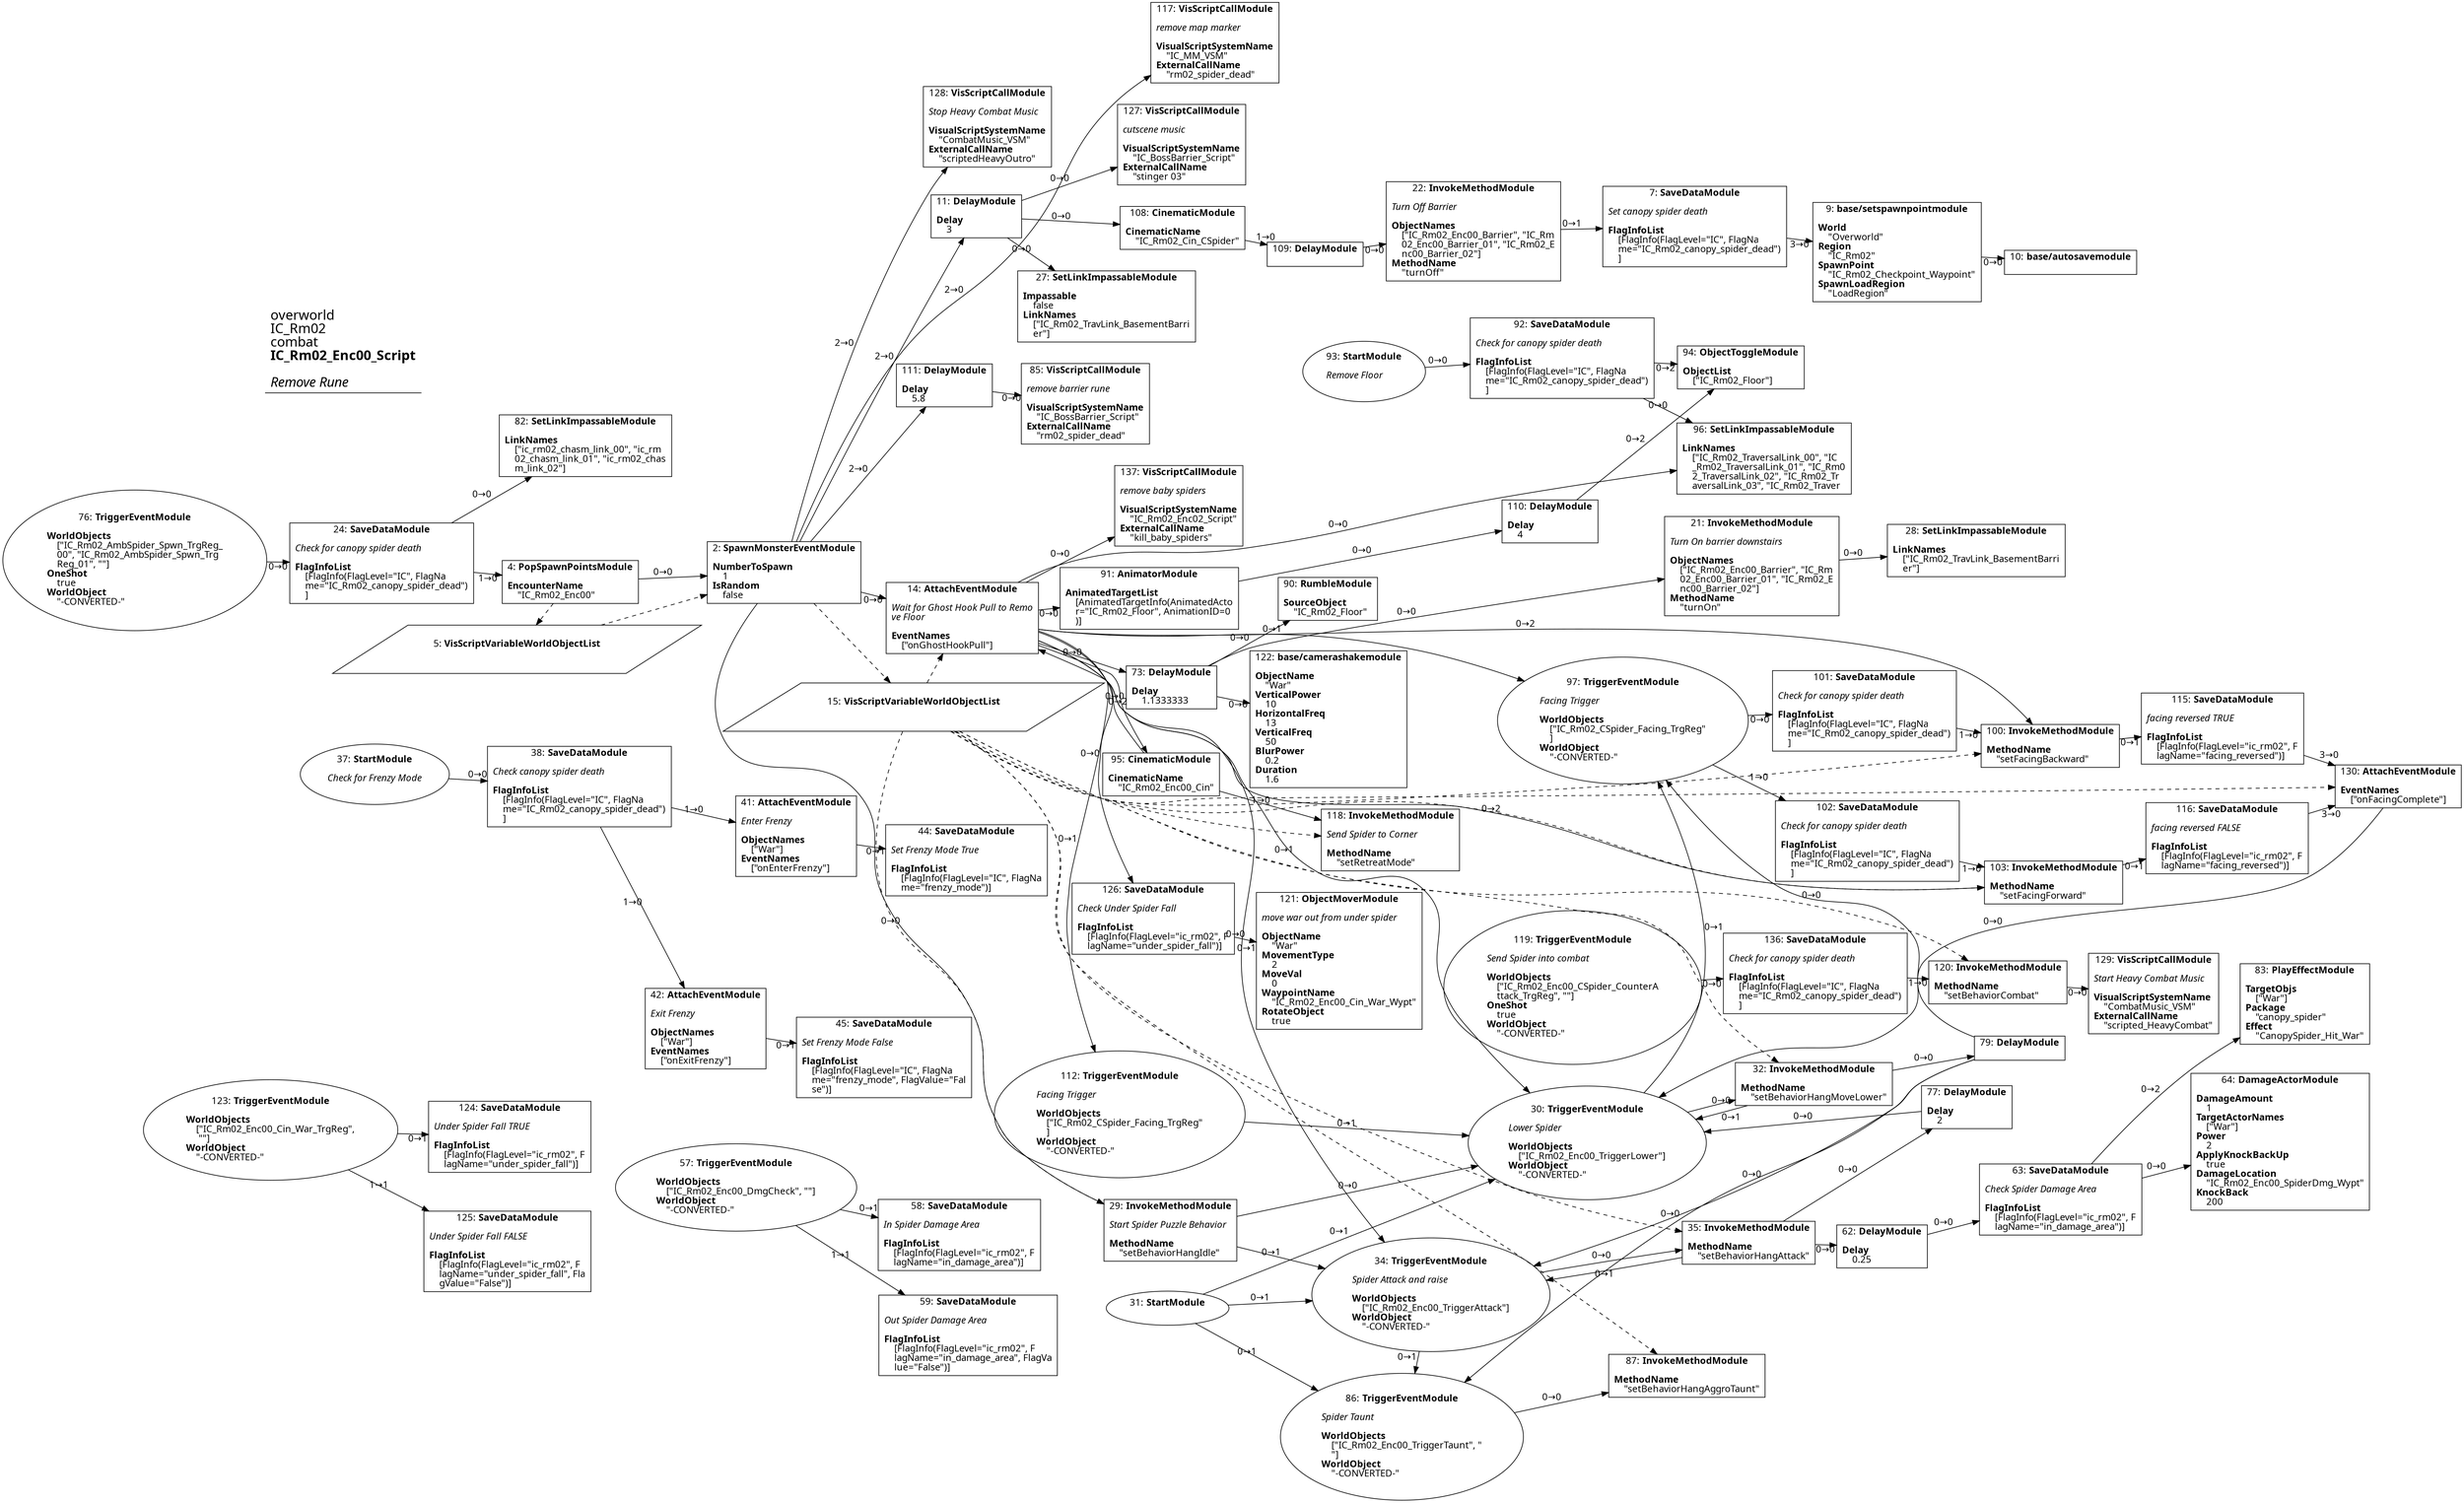 digraph {
    layout = fdp;
    overlap = prism;
    sep = "+16";
    splines = spline;

    node [ shape = box ];

    graph [ fontname = "Segoe UI" ];
    node [ fontname = "Segoe UI" ];
    edge [ fontname = "Segoe UI" ];

    2 [ label = <2: <b>SpawnMonsterEventModule</b><br/><br/><b>NumberToSpawn</b><br align="left"/>    1<br align="left"/><b>IsRandom</b><br align="left"/>    false<br align="left"/>> ];
    2 [ pos = "0.85200006,-0.24400002!" ];
    2 -> 11 [ label = "2→0" ];
    2 -> 14 [ label = "0→0" ];
    2 -> 29 [ label = "0→0" ];
    2 -> 111 [ label = "2→0" ];
    2 -> 117 [ label = "2→0" ];
    2 -> 128 [ label = "2→0" ];
    5 -> 2 [ style = dashed ];
    2 -> 15 [ style = dashed ];

    4 [ label = <4: <b>PopSpawnPointsModule</b><br/><br/><b>EncounterName</b><br align="left"/>    &quot;IC_Rm02_Enc00&quot;<br align="left"/>> ];
    4 [ pos = "0.591,-0.24400002!" ];
    4 -> 2 [ label = "0→0" ];
    4 -> 5 [ style = dashed ];

    5 [ label = <5: <b>VisScriptVariableWorldObjectList</b><br/><br/>> ];
    5 [ shape = parallelogram ]
    5 [ pos = "0.661,-0.467!" ];

    7 [ label = <7: <b>SaveDataModule</b><br/><br/><i>Set canopy spider death<br align="left"/></i><br align="left"/><b>FlagInfoList</b><br align="left"/>    [FlagInfo(FlagLevel=&quot;IC&quot;, FlagNa<br align="left"/>    me=&quot;IC_Rm02_canopy_spider_dead&quot;)<br align="left"/>    ]<br align="left"/>> ];
    7 [ pos = "2.038,0.22600001!" ];
    7 -> 9 [ label = "3→0" ];

    9 [ label = <9: <b>base/setspawnpointmodule</b><br/><br/><b>World</b><br align="left"/>    &quot;Overworld&quot;<br align="left"/><b>Region</b><br align="left"/>    &quot;IC_Rm02&quot;<br align="left"/><b>SpawnPoint</b><br align="left"/>    &quot;IC_Rm02_Checkpoint_Waypoint&quot;<br align="left"/><b>SpawnLoadRegion</b><br align="left"/>    &quot;LoadRegion&quot;<br align="left"/>> ];
    9 [ pos = "2.2680001,0.18!" ];
    9 -> 10 [ label = "0→0" ];

    10 [ label = <10: <b>base/autosavemodule</b><br/><br/>> ];
    10 [ pos = "2.4710002,0.18!" ];

    11 [ label = <11: <b>DelayModule</b><br/><br/><b>Delay</b><br align="left"/>    3<br align="left"/>> ];
    11 [ pos = "1.2290001,0.224!" ];
    11 -> 108 [ label = "0→0" ];
    11 -> 27 [ label = "0→0" ];
    11 -> 127 [ label = "0→0" ];

    14 [ label = <14: <b>AttachEventModule</b><br/><br/><i>Wait for Ghost Hook Pull to Remo<br align="left"/>ve Floor<br align="left"/></i><br align="left"/><b>EventNames</b><br align="left"/>    [&quot;onGhostHookPull&quot;]<br align="left"/>> ];
    14 [ pos = "1.228,-0.24400002!" ];
    14 -> 34 [ label = "0→1" ];
    14 -> 30 [ label = "0→1" ];
    14 -> 91 [ label = "0→0" ];
    14 -> 73 [ label = "0→0" ];
    14 -> 97 [ label = "0→1" ];
    14 -> 112 [ label = "0→1" ];
    14 -> 103 [ label = "0→2" ];
    14 -> 100 [ label = "0→2" ];
    14 -> 95 [ label = "0→0" ];
    14 -> 126 [ label = "0→0" ];
    14 -> 96 [ label = "0→0" ];
    14 -> 137 [ label = "0→0" ];
    15 -> 14 [ style = dashed ];

    15 [ label = <15: <b>VisScriptVariableWorldObjectList</b><br/><br/>> ];
    15 [ shape = parallelogram ]
    15 [ pos = "1.008,-0.537!" ];

    21 [ label = <21: <b>InvokeMethodModule</b><br/><br/><i>Turn On barrier downstairs<br align="left"/></i><br align="left"/><b>ObjectNames</b><br align="left"/>    [&quot;IC_Rm02_Enc00_Barrier&quot;, &quot;IC_Rm<br align="left"/>    02_Enc00_Barrier_01&quot;, &quot;IC_Rm02_E<br align="left"/>    nc00_Barrier_02&quot;]<br align="left"/><b>MethodName</b><br align="left"/>    &quot;turnOn&quot;<br align="left"/>> ];
    21 [ pos = "2.213,-0.289!" ];
    21 -> 28 [ label = "0→0" ];

    22 [ label = <22: <b>InvokeMethodModule</b><br/><br/><i>Turn Off Barrier<br align="left"/></i><br align="left"/><b>ObjectNames</b><br align="left"/>    [&quot;IC_Rm02_Enc00_Barrier&quot;, &quot;IC_Rm<br align="left"/>    02_Enc00_Barrier_01&quot;, &quot;IC_Rm02_E<br align="left"/>    nc00_Barrier_02&quot;]<br align="left"/><b>MethodName</b><br align="left"/>    &quot;turnOff&quot;<br align="left"/>> ];
    22 [ pos = "1.8270001,0.202!" ];
    22 -> 7 [ label = "0→1" ];

    24 [ label = <24: <b>SaveDataModule</b><br/><br/><i>Check for canopy spider death<br align="left"/></i><br align="left"/><b>FlagInfoList</b><br align="left"/>    [FlagInfo(FlagLevel=&quot;IC&quot;, FlagNa<br align="left"/>    me=&quot;IC_Rm02_canopy_spider_dead&quot;)<br align="left"/>    ]<br align="left"/>> ];
    24 [ pos = "0.33800003,-0.22100002!" ];
    24 -> 4 [ label = "1→0" ];
    24 -> 82 [ label = "0→0" ];

    27 [ label = <27: <b>SetLinkImpassableModule</b><br/><br/><b>Impassable</b><br align="left"/>    false<br align="left"/><b>LinkNames</b><br align="left"/>    [&quot;IC_Rm02_TravLink_BasementBarri<br align="left"/>    er&quot;]<br align="left"/>> ];
    27 [ pos = "1.411,0.10300001!" ];

    28 [ label = <28: <b>SetLinkImpassableModule</b><br/><br/><b>LinkNames</b><br align="left"/>    [&quot;IC_Rm02_TravLink_BasementBarri<br align="left"/>    er&quot;]<br align="left"/>> ];
    28 [ pos = "2.443,-0.289!" ];

    29 [ label = <29: <b>InvokeMethodModule</b><br/><br/><i>Start Spider Puzzle Behavior<br align="left"/></i><br align="left"/><b>MethodName</b><br align="left"/>    &quot;setBehaviorHangIdle&quot;<br align="left"/>> ];
    29 [ pos = "1.713,-1.1470001!" ];
    29 -> 30 [ label = "0→0" ];
    29 -> 34 [ label = "0→1" ];
    15 -> 29 [ style = dashed ];

    30 [ label = <30: <b>TriggerEventModule</b><br/><br/><i>Lower Spider<br align="left"/></i><br align="left"/><b>WorldObjects</b><br align="left"/>    [&quot;IC_Rm02_Enc00_TriggerLower&quot;]<br align="left"/><b>WorldObject</b><br align="left"/>    &quot;-CONVERTED-&quot;<br align="left"/>> ];
    30 [ shape = oval ]
    30 [ pos = "2.049,-1.1470001!" ];
    30 -> 32 [ label = "0→0" ];
    30 -> 97 [ label = "0→1" ];

    31 [ label = <31: <b>StartModule</b><br/><br/>> ];
    31 [ shape = oval ]
    31 [ pos = "1.7170001,-1.3700001!" ];
    31 -> 30 [ label = "0→1" ];
    31 -> 34 [ label = "0→1" ];
    31 -> 86 [ label = "0→1" ];

    32 [ label = <32: <b>InvokeMethodModule</b><br/><br/><b>MethodName</b><br align="left"/>    &quot;setBehaviorHangMoveLower&quot;<br align="left"/>> ];
    32 [ pos = "2.3500001,-1.1470001!" ];
    32 -> 30 [ label = "0→1" ];
    32 -> 79 [ label = "0→0" ];
    15 -> 32 [ style = dashed ];

    34 [ label = <34: <b>TriggerEventModule</b><br/><br/><i>Spider Attack and raise<br align="left"/></i><br align="left"/><b>WorldObjects</b><br align="left"/>    [&quot;IC_Rm02_Enc00_TriggerAttack&quot;]<br align="left"/><b>WorldObject</b><br align="left"/>    &quot;-CONVERTED-&quot;<br align="left"/>> ];
    34 [ shape = oval ]
    34 [ pos = "2.051,-1.4280001!" ];
    34 -> 35 [ label = "0→0" ];
    34 -> 86 [ label = "0→1" ];

    35 [ label = <35: <b>InvokeMethodModule</b><br/><br/><b>MethodName</b><br align="left"/>    &quot;setBehaviorHangAttack&quot;<br align="left"/>> ];
    35 [ pos = "2.388,-1.4280001!" ];
    35 -> 62 [ label = "0→0" ];
    35 -> 77 [ label = "0→0" ];
    35 -> 34 [ label = "0→1" ];
    15 -> 35 [ style = dashed ];

    37 [ label = <37: <b>StartModule</b><br/><br/><i>Check for Frenzy Mode<br align="left"/></i><br align="left"/>> ];
    37 [ shape = oval ]
    37 [ pos = "0.113000005,-0.95300007!" ];
    37 -> 38 [ label = "0→0" ];

    38 [ label = <38: <b>SaveDataModule</b><br/><br/><i>Check canopy spider death<br align="left"/></i><br align="left"/><b>FlagInfoList</b><br align="left"/>    [FlagInfo(FlagLevel=&quot;IC&quot;, FlagNa<br align="left"/>    me=&quot;IC_Rm02_canopy_spider_dead&quot;)<br align="left"/>    ]<br align="left"/>> ];
    38 [ pos = "0.317,-0.95300007!" ];
    38 -> 41 [ label = "1→0" ];
    38 -> 42 [ label = "1→0" ];

    41 [ label = <41: <b>AttachEventModule</b><br/><br/><i>Enter Frenzy<br align="left"/></i><br align="left"/><b>ObjectNames</b><br align="left"/>    [&quot;War&quot;]<br align="left"/><b>EventNames</b><br align="left"/>    [&quot;onEnterFrenzy&quot;]<br align="left"/>> ];
    41 [ pos = "0.64900005,-0.9760001!" ];
    41 -> 44 [ label = "0→1" ];

    42 [ label = <42: <b>AttachEventModule</b><br/><br/><i>Exit Frenzy<br align="left"/></i><br align="left"/><b>ObjectNames</b><br align="left"/>    [&quot;War&quot;]<br align="left"/><b>EventNames</b><br align="left"/>    [&quot;onExitFrenzy&quot;]<br align="left"/>> ];
    42 [ pos = "0.65500003,-1.1400001!" ];
    42 -> 45 [ label = "0→1" ];

    44 [ label = <44: <b>SaveDataModule</b><br/><br/><i>Set Frenzy Mode True<br align="left"/></i><br align="left"/><b>FlagInfoList</b><br align="left"/>    [FlagInfo(FlagLevel=&quot;IC&quot;, FlagNa<br align="left"/>    me=&quot;frenzy_mode&quot;)]<br align="left"/>> ];
    44 [ pos = "0.91300005,-0.95300007!" ];

    45 [ label = <45: <b>SaveDataModule</b><br/><br/><i>Set Frenzy Mode False<br align="left"/></i><br align="left"/><b>FlagInfoList</b><br align="left"/>    [FlagInfo(FlagLevel=&quot;IC&quot;, FlagNa<br align="left"/>    me=&quot;frenzy_mode&quot;, FlagValue=&quot;Fal<br align="left"/>    se&quot;)]<br align="left"/>> ];
    45 [ pos = "0.919,-1.1170001!" ];

    57 [ label = <57: <b>TriggerEventModule</b><br/><br/><b>WorldObjects</b><br align="left"/>    [&quot;IC_Rm02_Enc00_DmgCheck&quot;, &quot;&quot;]<br align="left"/><b>WorldObject</b><br align="left"/>    &quot;-CONVERTED-&quot;<br align="left"/>> ];
    57 [ shape = oval ]
    57 [ pos = "0.651,-1.439!" ];
    57 -> 58 [ label = "0→1" ];
    57 -> 59 [ label = "1→1" ];

    58 [ label = <58: <b>SaveDataModule</b><br/><br/><i>In Spider Damage Area<br align="left"/></i><br align="left"/><b>FlagInfoList</b><br align="left"/>    [FlagInfo(FlagLevel=&quot;ic_rm02&quot;, F<br align="left"/>    lagName=&quot;in_damage_area&quot;)]<br align="left"/>> ];
    58 [ pos = "0.94600004,-1.416!" ];

    59 [ label = <59: <b>SaveDataModule</b><br/><br/><i>Out Spider Damage Area<br align="left"/></i><br align="left"/><b>FlagInfoList</b><br align="left"/>    [FlagInfo(FlagLevel=&quot;ic_rm02&quot;, F<br align="left"/>    lagName=&quot;in_damage_area&quot;, FlagVa<br align="left"/>    lue=&quot;False&quot;)]<br align="left"/>> ];
    59 [ pos = "0.94600004,-1.582!" ];

    62 [ label = <62: <b>DelayModule</b><br/><br/><b>Delay</b><br align="left"/>    0.25<br align="left"/>> ];
    62 [ pos = "2.963,-1.6960001!" ];
    62 -> 63 [ label = "0→0" ];

    63 [ label = <63: <b>SaveDataModule</b><br/><br/><i>Check Spider Damage Area<br align="left"/></i><br align="left"/><b>FlagInfoList</b><br align="left"/>    [FlagInfo(FlagLevel=&quot;ic_rm02&quot;, F<br align="left"/>    lagName=&quot;in_damage_area&quot;)]<br align="left"/>> ];
    63 [ pos = "3.1430001,-1.6960001!" ];
    63 -> 64 [ label = "0→0" ];
    63 -> 83 [ label = "0→2" ];

    64 [ label = <64: <b>DamageActorModule</b><br/><br/><b>DamageAmount</b><br align="left"/>    1<br align="left"/><b>TargetActorNames</b><br align="left"/>    [&quot;War&quot;]<br align="left"/><b>Power</b><br align="left"/>    2<br align="left"/><b>ApplyKnockBackUp</b><br align="left"/>    true<br align="left"/><b>DamageLocation</b><br align="left"/>    &quot;IC_Rm02_Enc00_SpiderDmg_Wypt&quot;<br align="left"/><b>KnockBack</b><br align="left"/>    200<br align="left"/>> ];
    64 [ pos = "3.397,-1.6960001!" ];

    73 [ label = <73: <b>DelayModule</b><br/><br/><b>Delay</b><br align="left"/>    1.1333333<br align="left"/>> ];
    73 [ pos = "1.552,-0.36100003!" ];
    73 -> 90 [ label = "0→0" ];
    73 -> 122 [ label = "0→0" ];
    73 -> 21 [ label = "0→0" ];

    76 [ label = <76: <b>TriggerEventModule</b><br/><br/><b>WorldObjects</b><br align="left"/>    [&quot;IC_Rm02_AmbSpider_Spwn_TrgReg_<br align="left"/>    00&quot;, &quot;IC_Rm02_AmbSpider_Spwn_Trg<br align="left"/>    Reg_01&quot;, &quot;&quot;]<br align="left"/><b>OneShot</b><br align="left"/>    true<br align="left"/><b>WorldObject</b><br align="left"/>    &quot;-CONVERTED-&quot;<br align="left"/>> ];
    76 [ shape = oval ]
    76 [ pos = "0.053000003,-0.22100002!" ];
    76 -> 24 [ label = "0→0" ];

    77 [ label = <77: <b>DelayModule</b><br/><br/><b>Delay</b><br align="left"/>    2<br align="left"/>> ];
    77 [ pos = "2.9650002,-1.4840001!" ];
    77 -> 30 [ label = "0→0" ];

    79 [ label = <79: <b>DelayModule</b><br/><br/>> ];
    79 [ pos = "2.572,-1.1470001!" ];
    79 -> 34 [ label = "0→0" ];
    79 -> 86 [ label = "0→0" ];
    79 -> 97 [ label = "0→0" ];

    82 [ label = <82: <b>SetLinkImpassableModule</b><br/><br/><b>LinkNames</b><br align="left"/>    [&quot;ic_rm02_chasm_link_00&quot;, &quot;ic_rm<br align="left"/>    02_chasm_link_01&quot;, &quot;ic_rm02_chas<br align="left"/>    m_link_02&quot;]<br align="left"/>> ];
    82 [ pos = "0.605,0.024!" ];

    83 [ label = <83: <b>PlayEffectModule</b><br/><br/><b>TargetObjs</b><br align="left"/>    [&quot;War&quot;]<br align="left"/><b>Package</b><br align="left"/>    &quot;canopy_spider&quot;<br align="left"/><b>Effect</b><br align="left"/>    &quot;CanopySpider_Hit_War&quot;<br align="left"/>> ];
    83 [ pos = "3.3960001,-1.521!" ];

    85 [ label = <85: <b>VisScriptCallModule</b><br/><br/><i>remove barrier rune<br align="left"/></i><br align="left"/><b>VisualScriptSystemName</b><br align="left"/>    &quot;IC_BossBarrier_Script&quot;<br align="left"/><b>ExternalCallName</b><br align="left"/>    &quot;rm02_spider_dead&quot;<br align="left"/>> ];
    85 [ pos = "1.416,0.008!" ];

    86 [ label = <86: <b>TriggerEventModule</b><br/><br/><i>Spider Taunt<br align="left"/></i><br align="left"/><b>WorldObjects</b><br align="left"/>    [&quot;IC_Rm02_Enc00_TriggerTaunt&quot;, &quot;<br align="left"/>    &quot;]<br align="left"/><b>WorldObject</b><br align="left"/>    &quot;-CONVERTED-&quot;<br align="left"/>> ];
    86 [ shape = oval ]
    86 [ pos = "2.052,-1.6960001!" ];
    86 -> 87 [ label = "0→0" ];

    87 [ label = <87: <b>InvokeMethodModule</b><br/><br/><b>MethodName</b><br align="left"/>    &quot;setBehaviorHangAggroTaunt&quot;<br align="left"/>> ];
    87 [ pos = "2.43,-1.6960001!" ];
    15 -> 87 [ style = dashed ];

    90 [ label = <90: <b>RumbleModule</b><br/><br/><b>SourceObject</b><br align="left"/>    &quot;IC_Rm02_Floor&quot;<br align="left"/>> ];
    90 [ pos = "1.738,-0.36100003!" ];

    91 [ label = <91: <b>AnimatorModule</b><br/><br/><b>AnimatedTargetList</b><br align="left"/>    [AnimatedTargetInfo(AnimatedActo<br align="left"/>    r=&quot;IC_Rm02_Floor&quot;, AnimationID=0<br align="left"/>    )]<br align="left"/>> ];
    91 [ pos = "1.5500001,-0.24400002!" ];
    91 -> 110 [ label = "0→0" ];

    92 [ label = <92: <b>SaveDataModule</b><br/><br/><i>Check for canopy spider death<br align="left"/></i><br align="left"/><b>FlagInfoList</b><br align="left"/>    [FlagInfo(FlagLevel=&quot;IC&quot;, FlagNa<br align="left"/>    me=&quot;IC_Rm02_canopy_spider_dead&quot;)<br align="left"/>    ]<br align="left"/>> ];
    92 [ pos = "1.963,-0.039!" ];
    92 -> 94 [ label = "0→2" ];
    92 -> 96 [ label = "0→0" ];

    93 [ label = <93: <b>StartModule</b><br/><br/><i>Remove Floor<br align="left"/></i><br align="left"/>> ];
    93 [ shape = oval ]
    93 [ pos = "1.748,-0.039!" ];
    93 -> 92 [ label = "0→0" ];

    94 [ label = <94: <b>ObjectToggleModule</b><br/><br/><b>ObjectList</b><br align="left"/>    [&quot;IC_Rm02_Floor&quot;]<br align="left"/>> ];
    94 [ pos = "2.2110002,0.007!" ];

    95 [ label = <95: <b>CinematicModule</b><br/><br/><b>CinematicName</b><br align="left"/>    &quot;IC_Rm02_Enc00_Cin&quot;<br align="left"/>> ];
    95 [ pos = "1.552,-0.53300005!" ];
    95 -> 14 [ label = "0→2" ];
    95 -> 118 [ label = "1→0" ];

    96 [ label = <96: <b>SetLinkImpassableModule</b><br/><br/><b>LinkNames</b><br align="left"/>    [&quot;IC_Rm02_TraversalLink_00&quot;, &quot;IC<br align="left"/>    _Rm02_TraversalLink_01&quot;, &quot;IC_Rm0<br align="left"/>    2_TraversalLink_02&quot;, &quot;IC_Rm02_Tr<br align="left"/>    aversalLink_03&quot;, &quot;IC_Rm02_Traver<br align="left"/>> ];
    96 [ pos = "2.213,-0.18800001!" ];

    97 [ label = <97: <b>TriggerEventModule</b><br/><br/><i>Facing Trigger<br align="left"/></i><br align="left"/><b>WorldObjects</b><br align="left"/>    [&quot;IC_Rm02_CSpider_Facing_TrgReg&quot;<br align="left"/>    ]<br align="left"/><b>WorldObject</b><br align="left"/>    &quot;-CONVERTED-&quot;<br align="left"/>> ];
    97 [ shape = oval ]
    97 [ pos = "2.0240002,-0.46400002!" ];
    97 -> 101 [ label = "0→0" ];
    97 -> 102 [ label = "1→0" ];

    100 [ label = <100: <b>InvokeMethodModule</b><br/><br/><b>MethodName</b><br align="left"/>    &quot;setFacingBackward&quot;<br align="left"/>> ];
    100 [ pos = "2.5180001,-0.48700002!" ];
    100 -> 115 [ label = "0→1" ];
    15 -> 100 [ style = dashed ];

    101 [ label = <101: <b>SaveDataModule</b><br/><br/><i>Check for canopy spider death<br align="left"/></i><br align="left"/><b>FlagInfoList</b><br align="left"/>    [FlagInfo(FlagLevel=&quot;IC&quot;, FlagNa<br align="left"/>    me=&quot;IC_Rm02_canopy_spider_dead&quot;)<br align="left"/>    ]<br align="left"/>> ];
    101 [ pos = "2.292,-0.46400002!" ];
    101 -> 100 [ label = "1→0" ];

    102 [ label = <102: <b>SaveDataModule</b><br/><br/><i>Check for canopy spider death<br align="left"/></i><br align="left"/><b>FlagInfoList</b><br align="left"/>    [FlagInfo(FlagLevel=&quot;IC&quot;, FlagNa<br align="left"/>    me=&quot;IC_Rm02_canopy_spider_dead&quot;)<br align="left"/>    ]<br align="left"/>> ];
    102 [ pos = "2.2930002,-0.63900006!" ];
    102 -> 103 [ label = "1→0" ];

    103 [ label = <103: <b>InvokeMethodModule</b><br/><br/><b>MethodName</b><br align="left"/>    &quot;setFacingForward&quot;<br align="left"/>> ];
    103 [ pos = "2.5210001,-0.66200006!" ];
    103 -> 116 [ label = "0→1" ];
    15 -> 103 [ style = dashed ];

    108 [ label = <108: <b>CinematicModule</b><br/><br/><b>CinematicName</b><br align="left"/>    &quot;IC_Rm02_Cin_CSpider&quot;<br align="left"/>> ];
    108 [ pos = "1.4200001,0.224!" ];
    108 -> 109 [ label = "1→0" ];

    109 [ label = <109: <b>DelayModule</b><br/><br/>> ];
    109 [ pos = "1.6760001,0.202!" ];
    109 -> 22 [ label = "0→0" ];

    110 [ label = <110: <b>DelayModule</b><br/><br/><b>Delay</b><br align="left"/>    4<br align="left"/>> ];
    110 [ pos = "1.9190001,-0.24400002!" ];
    110 -> 94 [ label = "0→2" ];

    111 [ label = <111: <b>DelayModule</b><br/><br/><b>Delay</b><br align="left"/>    5.8<br align="left"/>> ];
    111 [ pos = "1.23,0.008!" ];
    111 -> 85 [ label = "0→0" ];

    112 [ label = <112: <b>TriggerEventModule</b><br/><br/><i>Facing Trigger<br align="left"/></i><br align="left"/><b>WorldObjects</b><br align="left"/>    [&quot;IC_Rm02_CSpider_Facing_TrgReg&quot;<br align="left"/>    ]<br align="left"/><b>WorldObject</b><br align="left"/>    &quot;-CONVERTED-&quot;<br align="left"/>> ];
    112 [ shape = oval ]
    112 [ pos = "1.5860001,-0.91!" ];
    112 -> 30 [ label = "0→1" ];

    115 [ label = <115: <b>SaveDataModule</b><br/><br/><i>facing reversed TRUE<br align="left"/></i><br align="left"/><b>FlagInfoList</b><br align="left"/>    [FlagInfo(FlagLevel=&quot;ic_rm02&quot;, F<br align="left"/>    lagName=&quot;facing_reversed&quot;)]<br align="left"/>> ];
    115 [ pos = "2.7410002,-0.46400002!" ];
    115 -> 130 [ label = "3→0" ];

    116 [ label = <116: <b>SaveDataModule</b><br/><br/><i>facing reversed FALSE<br align="left"/></i><br align="left"/><b>FlagInfoList</b><br align="left"/>    [FlagInfo(FlagLevel=&quot;ic_rm02&quot;, F<br align="left"/>    lagName=&quot;facing_reversed&quot;)]<br align="left"/>> ];
    116 [ pos = "2.743,-0.63900006!" ];
    116 -> 130 [ label = "3→0" ];

    117 [ label = <117: <b>VisScriptCallModule</b><br/><br/><i>remove map marker<br align="left"/></i><br align="left"/><b>VisualScriptSystemName</b><br align="left"/>    &quot;IC_MM_VSM&quot;<br align="left"/><b>ExternalCallName</b><br align="left"/>    &quot;rm02_spider_dead&quot;<br align="left"/>> ];
    117 [ pos = "1.4380001,0.38500002!" ];

    118 [ label = <118: <b>InvokeMethodModule</b><br/><br/><i>Send Spider to Corner<br align="left"/></i><br align="left"/><b>MethodName</b><br align="left"/>    &quot;setRetreatMode&quot;<br align="left"/>> ];
    118 [ pos = "1.7760001,-0.55600005!" ];
    15 -> 118 [ style = dashed ];

    119 [ label = <119: <b>TriggerEventModule</b><br/><br/><i>Send Spider into combat<br align="left"/></i><br align="left"/><b>WorldObjects</b><br align="left"/>    [&quot;IC_Rm02_Enc00_CSpider_CounterA<br align="left"/>    ttack_TrgReg&quot;, &quot;&quot;]<br align="left"/><b>OneShot</b><br align="left"/>    true<br align="left"/><b>WorldObject</b><br align="left"/>    &quot;-CONVERTED-&quot;<br align="left"/>> ];
    119 [ shape = oval ]
    119 [ pos = "1.9440001,-0.813!" ];
    119 -> 136 [ label = "0→0" ];

    120 [ label = <120: <b>InvokeMethodModule</b><br/><br/><b>MethodName</b><br align="left"/>    &quot;setBehaviorCombat&quot;<br align="left"/>> ];
    120 [ pos = "2.434,-0.836!" ];
    120 -> 129 [ label = "0→0" ];
    15 -> 120 [ style = dashed ];

    121 [ label = <121: <b>ObjectMoverModule</b><br/><br/><i>move war out from under spider<br align="left"/></i><br align="left"/><b>ObjectName</b><br align="left"/>    &quot;War&quot;<br align="left"/><b>MovementType</b><br align="left"/>    2<br align="left"/><b>MoveVal</b><br align="left"/>    0<br align="left"/><b>WaypointName</b><br align="left"/>    &quot;IC_Rm02_Enc00_Cin_War_Wypt&quot;<br align="left"/><b>RotateObject</b><br align="left"/>    true<br align="left"/>> ];
    121 [ pos = "1.7580001,-0.702!" ];

    122 [ label = <122: <b>base/camerashakemodule</b><br/><br/><b>ObjectName</b><br align="left"/>    &quot;War&quot;<br align="left"/><b>VerticalPower</b><br align="left"/>    10<br align="left"/><b>HorizontalFreq</b><br align="left"/>    13<br align="left"/><b>VerticalFreq</b><br align="left"/>    50<br align="left"/><b>BlurPower</b><br align="left"/>    0.2<br align="left"/><b>Duration</b><br align="left"/>    1.6<br align="left"/>> ];
    122 [ pos = "1.7390001,-0.42400002!" ];

    123 [ label = <123: <b>TriggerEventModule</b><br/><br/><b>WorldObjects</b><br align="left"/>    [&quot;IC_Rm02_Enc00_Cin_War_TrgReg&quot;,<br align="left"/>     &quot;&quot;]<br align="left"/><b>WorldObject</b><br align="left"/>    &quot;-CONVERTED-&quot;<br align="left"/>> ];
    123 [ shape = oval ]
    123 [ pos = "0.032,-1.427!" ];
    123 -> 124 [ label = "0→1" ];
    123 -> 125 [ label = "1→1" ];

    124 [ label = <124: <b>SaveDataModule</b><br/><br/><i>Under Spider Fall TRUE<br align="left"/></i><br align="left"/><b>FlagInfoList</b><br align="left"/>    [FlagInfo(FlagLevel=&quot;ic_rm02&quot;, F<br align="left"/>    lagName=&quot;under_spider_fall&quot;)]<br align="left"/>> ];
    124 [ pos = "0.32700002,-1.404!" ];

    125 [ label = <125: <b>SaveDataModule</b><br/><br/><i>Under Spider Fall FALSE<br align="left"/></i><br align="left"/><b>FlagInfoList</b><br align="left"/>    [FlagInfo(FlagLevel=&quot;ic_rm02&quot;, F<br align="left"/>    lagName=&quot;under_spider_fall&quot;, Fla<br align="left"/>    gValue=&quot;False&quot;)]<br align="left"/>> ];
    125 [ pos = "0.32700002,-1.57!" ];

    126 [ label = <126: <b>SaveDataModule</b><br/><br/><i>Check Under Spider Fall<br align="left"/></i><br align="left"/><b>FlagInfoList</b><br align="left"/>    [FlagInfo(FlagLevel=&quot;ic_rm02&quot;, F<br align="left"/>    lagName=&quot;under_spider_fall&quot;)]<br align="left"/>> ];
    126 [ pos = "1.542,-0.702!" ];
    126 -> 121 [ label = "0→0" ];

    127 [ label = <127: <b>VisScriptCallModule</b><br/><br/><i>cutscene music<br align="left"/></i><br align="left"/><b>VisualScriptSystemName</b><br align="left"/>    &quot;IC_BossBarrier_Script&quot;<br align="left"/><b>ExternalCallName</b><br align="left"/>    &quot;stinger 03&quot;<br align="left"/>> ];
    127 [ pos = "1.4180001,0.29500002!" ];

    128 [ label = <128: <b>VisScriptCallModule</b><br/><br/><i>Stop Heavy Combat Music<br align="left"/></i><br align="left"/><b>VisualScriptSystemName</b><br align="left"/>    &quot;CombatMusic_VSM&quot;<br align="left"/><b>ExternalCallName</b><br align="left"/>    &quot;scriptedHeavyOutro&quot;<br align="left"/>> ];
    128 [ pos = "1.2190001,0.367!" ];

    129 [ label = <129: <b>VisScriptCallModule</b><br/><br/><i>Start Heavy Combat Music<br align="left"/></i><br align="left"/><b>VisualScriptSystemName</b><br align="left"/>    &quot;CombatMusic_VSM&quot;<br align="left"/><b>ExternalCallName</b><br align="left"/>    &quot;scripted_HeavyCombat&quot;<br align="left"/>> ];
    129 [ pos = "2.628,-0.836!" ];

    130 [ label = <130: <b>AttachEventModule</b><br/><br/><b>EventNames</b><br align="left"/>    [&quot;onFacingComplete&quot;]<br align="left"/>> ];
    130 [ pos = "3.0640001,-0.57500005!" ];
    130 -> 30 [ label = "0→0" ];
    15 -> 130 [ style = dashed ];

    136 [ label = <136: <b>SaveDataModule</b><br/><br/><i>Check for canopy spider death<br align="left"/></i><br align="left"/><b>FlagInfoList</b><br align="left"/>    [FlagInfo(FlagLevel=&quot;IC&quot;, FlagNa<br align="left"/>    me=&quot;IC_Rm02_canopy_spider_dead&quot;)<br align="left"/>    ]<br align="left"/>> ];
    136 [ pos = "2.1910002,-0.813!" ];
    136 -> 120 [ label = "1→0" ];

    137 [ label = <137: <b>VisScriptCallModule</b><br/><br/><i>remove baby spiders<br align="left"/></i><br align="left"/><b>VisualScriptSystemName</b><br align="left"/>    &quot;IC_Rm02_Enc02_Script&quot;<br align="left"/><b>ExternalCallName</b><br align="left"/>    &quot;kill_baby_spiders&quot;<br align="left"/>> ];
    137 [ pos = "1.5500001,-0.17400001!" ];

    title [ pos = "0.031000001,0.386!" ];
    title [ shape = underline ];
    title [ label = <<font point-size="20">overworld<br align="left"/>IC_Rm02<br align="left"/>combat<br align="left"/><b>IC_Rm02_Enc00_Script</b><br align="left"/><br/><i>Remove Rune</i><br align="left"/></font>> ];
}
